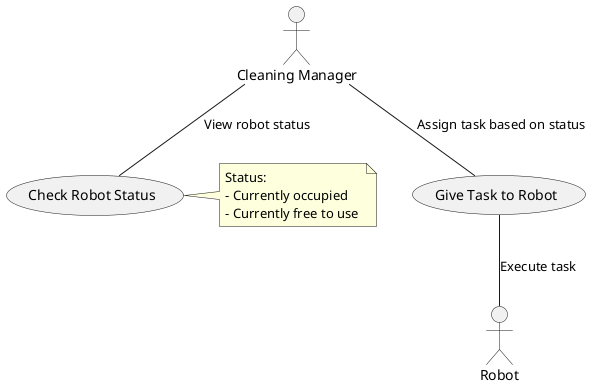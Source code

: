 @startuml

actor "Cleaning Manager" as C
actor Robot as R

usecase Robot_status as "Check Robot Status"
usecase Give_Task as "Give Task to Robot"

C -- Robot_status: "View robot status"
C -- Give_Task: "Assign task based on status"
Give_Task -- R: "Execute task"

note right of Robot_status
    Status: 
    - Currently occupied 
    - Currently free to use 
end note 
@enduml



'As a customer, I want to be able to check 
'what each robot status so that I can send them to do tasks accordingly.